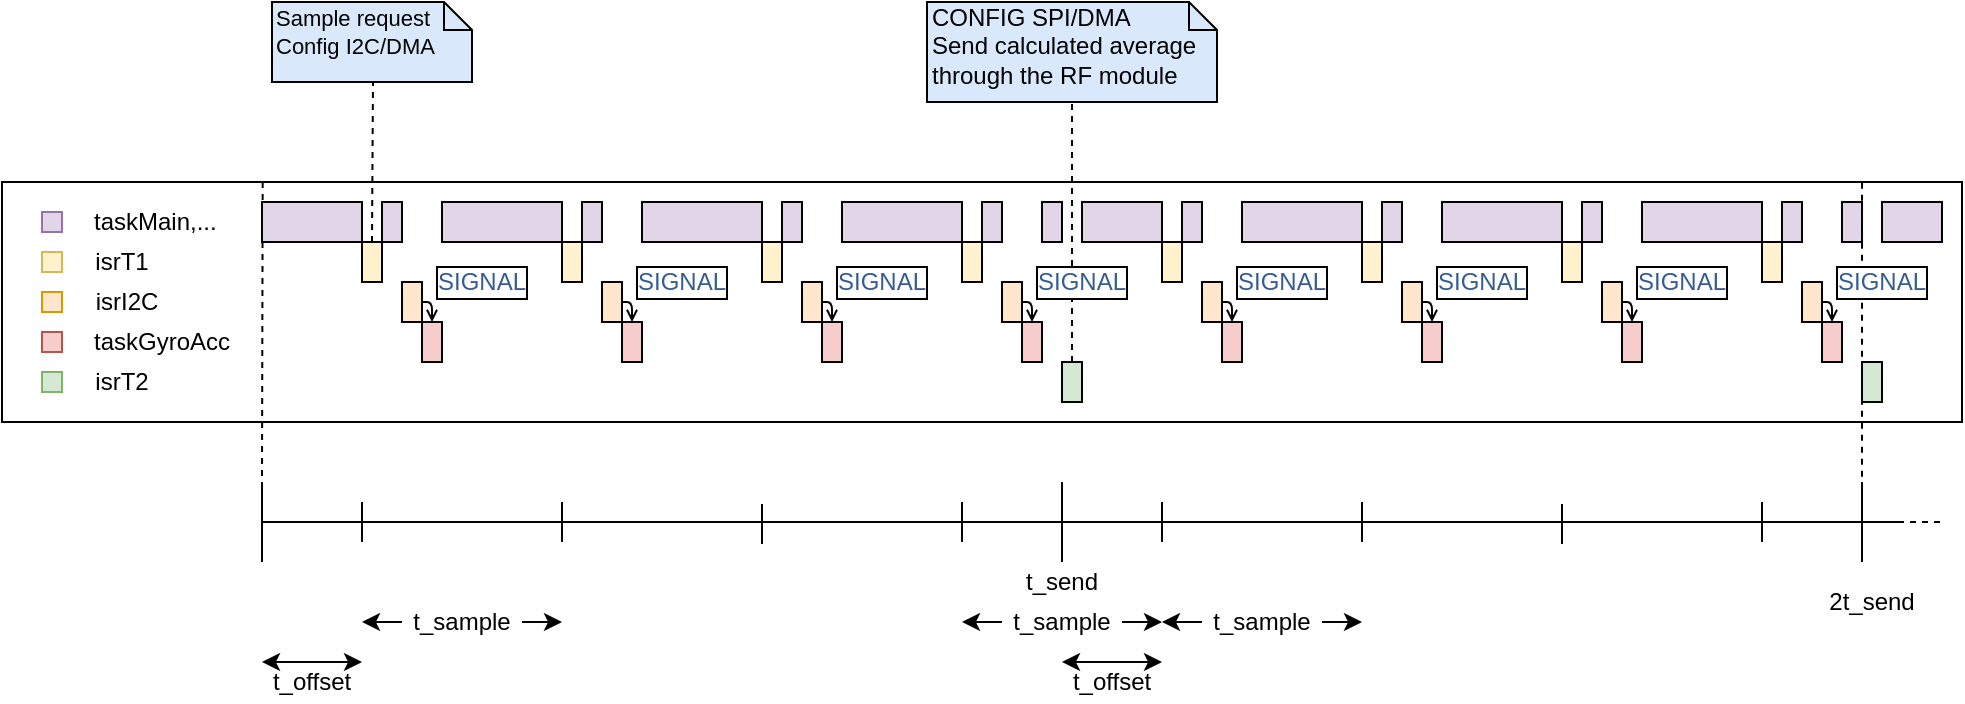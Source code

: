 <mxfile version="12.3.2" type="device" pages="1"><diagram id="cSuGzzFekDDAHzRVUqsY" name="Page-1"><mxGraphModel dx="2012" dy="685" grid="1" gridSize="10" guides="1" tooltips="1" connect="1" arrows="1" fold="1" page="1" pageScale="1" pageWidth="827" pageHeight="1169" math="0" shadow="0"><root><mxCell id="0"/><mxCell id="1" parent="0"/><mxCell id="mVFFXMDGj7C6MJDyE9RA-18" value="" style="rounded=0;whiteSpace=wrap;html=1;strokeColor=#000000;fillColor=none;fontSize=12;fontColor=#333333;shadow=0;comic=0;glass=0;backgroundOutline=0;strokeWidth=1;" vertex="1" parent="1"><mxGeometry x="-50" y="270" width="980" height="120" as="geometry"/></mxCell><mxCell id="rkOUXAN77iIOM3Mfhc3u-131" value="" style="endArrow=none;html=1;dashed=1;" parent="1" edge="1"><mxGeometry width="50" height="50" relative="1" as="geometry"><mxPoint x="880" y="440" as="sourcePoint"/><mxPoint x="920" y="440.0" as="targetPoint"/></mxGeometry></mxCell><mxCell id="rkOUXAN77iIOM3Mfhc3u-1" value="" style="endArrow=none;html=1;" parent="1" edge="1"><mxGeometry width="50" height="50" relative="1" as="geometry"><mxPoint x="80" y="440" as="sourcePoint"/><mxPoint x="480" y="440" as="targetPoint"/></mxGeometry></mxCell><mxCell id="rkOUXAN77iIOM3Mfhc3u-4" value="" style="endArrow=none;html=1;" parent="1" edge="1"><mxGeometry width="50" height="50" relative="1" as="geometry"><mxPoint x="130" y="450" as="sourcePoint"/><mxPoint x="130" y="430" as="targetPoint"/></mxGeometry></mxCell><mxCell id="rkOUXAN77iIOM3Mfhc3u-5" value="" style="endArrow=none;html=1;" parent="1" edge="1"><mxGeometry width="50" height="50" relative="1" as="geometry"><mxPoint x="230" y="450" as="sourcePoint"/><mxPoint x="230" y="430" as="targetPoint"/></mxGeometry></mxCell><mxCell id="rkOUXAN77iIOM3Mfhc3u-6" value="" style="endArrow=none;html=1;" parent="1" edge="1"><mxGeometry width="50" height="50" relative="1" as="geometry"><mxPoint x="330" y="451" as="sourcePoint"/><mxPoint x="330" y="431" as="targetPoint"/></mxGeometry></mxCell><mxCell id="rkOUXAN77iIOM3Mfhc3u-7" value="" style="endArrow=none;html=1;" parent="1" edge="1"><mxGeometry width="50" height="50" relative="1" as="geometry"><mxPoint x="430" y="450" as="sourcePoint"/><mxPoint x="430" y="430" as="targetPoint"/></mxGeometry></mxCell><mxCell id="rkOUXAN77iIOM3Mfhc3u-8" value="" style="endArrow=none;html=1;" parent="1" edge="1"><mxGeometry width="50" height="50" relative="1" as="geometry"><mxPoint x="80" y="460" as="sourcePoint"/><mxPoint x="80" y="420" as="targetPoint"/></mxGeometry></mxCell><mxCell id="rkOUXAN77iIOM3Mfhc3u-9" value="" style="endArrow=none;html=1;" parent="1" edge="1"><mxGeometry width="50" height="50" relative="1" as="geometry"><mxPoint x="480" y="460" as="sourcePoint"/><mxPoint x="480" y="420" as="targetPoint"/></mxGeometry></mxCell><mxCell id="rkOUXAN77iIOM3Mfhc3u-10" value="" style="endArrow=none;html=1;" parent="1" edge="1"><mxGeometry width="50" height="50" relative="1" as="geometry"><mxPoint x="480" y="440" as="sourcePoint"/><mxPoint x="880" y="440" as="targetPoint"/></mxGeometry></mxCell><mxCell id="rkOUXAN77iIOM3Mfhc3u-11" value="" style="endArrow=none;html=1;" parent="1" edge="1"><mxGeometry width="50" height="50" relative="1" as="geometry"><mxPoint x="530" y="450" as="sourcePoint"/><mxPoint x="530" y="430" as="targetPoint"/></mxGeometry></mxCell><mxCell id="rkOUXAN77iIOM3Mfhc3u-12" value="" style="endArrow=none;html=1;" parent="1" edge="1"><mxGeometry width="50" height="50" relative="1" as="geometry"><mxPoint x="630" y="450" as="sourcePoint"/><mxPoint x="630" y="430" as="targetPoint"/></mxGeometry></mxCell><mxCell id="rkOUXAN77iIOM3Mfhc3u-13" value="" style="endArrow=none;html=1;" parent="1" edge="1"><mxGeometry width="50" height="50" relative="1" as="geometry"><mxPoint x="730" y="451" as="sourcePoint"/><mxPoint x="730" y="431" as="targetPoint"/></mxGeometry></mxCell><mxCell id="rkOUXAN77iIOM3Mfhc3u-14" value="" style="endArrow=none;html=1;" parent="1" edge="1"><mxGeometry width="50" height="50" relative="1" as="geometry"><mxPoint x="830" y="450" as="sourcePoint"/><mxPoint x="830" y="430" as="targetPoint"/></mxGeometry></mxCell><mxCell id="rkOUXAN77iIOM3Mfhc3u-15" value="" style="endArrow=none;html=1;" parent="1" edge="1"><mxGeometry width="50" height="50" relative="1" as="geometry"><mxPoint x="480" y="460" as="sourcePoint"/><mxPoint x="480" y="420" as="targetPoint"/></mxGeometry></mxCell><mxCell id="rkOUXAN77iIOM3Mfhc3u-16" value="" style="endArrow=none;html=1;" parent="1" edge="1"><mxGeometry width="50" height="50" relative="1" as="geometry"><mxPoint x="880" y="460" as="sourcePoint"/><mxPoint x="880" y="420" as="targetPoint"/></mxGeometry></mxCell><mxCell id="rkOUXAN77iIOM3Mfhc3u-19" value="&amp;nbsp;taskMain,..." style="text;html=1;strokeColor=none;fillColor=none;align=center;verticalAlign=middle;whiteSpace=wrap;rounded=0;" parent="1" vertex="1"><mxGeometry x="-10" y="280" width="70" height="20" as="geometry"/></mxCell><mxCell id="rkOUXAN77iIOM3Mfhc3u-20" value="" style="rounded=0;whiteSpace=wrap;html=1;fillColor=#fff2cc;strokeColor=#000000;" parent="1" vertex="1"><mxGeometry x="130" y="300" width="10" height="20" as="geometry"/></mxCell><mxCell id="rkOUXAN77iIOM3Mfhc3u-21" value="isrT1" style="text;html=1;strokeColor=none;fillColor=none;align=center;verticalAlign=middle;whiteSpace=wrap;rounded=0;" parent="1" vertex="1"><mxGeometry x="-10" y="300" width="40" height="20" as="geometry"/></mxCell><mxCell id="rkOUXAN77iIOM3Mfhc3u-22" value="" style="rounded=0;whiteSpace=wrap;html=1;fillColor=#ffe6cc;strokeColor=#000000;" parent="1" vertex="1"><mxGeometry x="150" y="320" width="10" height="20" as="geometry"/></mxCell><mxCell id="rkOUXAN77iIOM3Mfhc3u-24" value="taskGyroAcc" style="text;html=1;strokeColor=none;fillColor=none;align=center;verticalAlign=middle;whiteSpace=wrap;rounded=0;" parent="1" vertex="1"><mxGeometry x="-10" y="340" width="80" height="20" as="geometry"/></mxCell><mxCell id="rkOUXAN77iIOM3Mfhc3u-25" value="" style="rounded=0;whiteSpace=wrap;html=1;fillColor=#f8cecc;strokeColor=#000000;" parent="1" vertex="1"><mxGeometry x="160" y="340" width="10" height="20" as="geometry"/></mxCell><mxCell id="rkOUXAN77iIOM3Mfhc3u-26" value="" style="endArrow=open;html=1;exitX=1;exitY=0.5;exitDx=0;exitDy=0;entryX=0.5;entryY=0;entryDx=0;entryDy=0;endFill=0;endSize=4;" parent="1" source="rkOUXAN77iIOM3Mfhc3u-22" target="rkOUXAN77iIOM3Mfhc3u-25" edge="1"><mxGeometry width="50" height="50" relative="1" as="geometry"><mxPoint x="180" y="330" as="sourcePoint"/><mxPoint x="230" y="280" as="targetPoint"/><Array as="points"><mxPoint x="165" y="330"/></Array></mxGeometry></mxCell><mxCell id="rkOUXAN77iIOM3Mfhc3u-27" value="SIGNAL" style="text;html=1;strokeColor=none;fillColor=none;align=center;verticalAlign=middle;whiteSpace=wrap;rounded=0;fontColor=#355D92;strokeWidth=1;labelBorderColor=#000000;labelBackgroundColor=#FFFFFF;" parent="1" vertex="1"><mxGeometry x="170" y="310" width="40" height="20" as="geometry"/></mxCell><mxCell id="rkOUXAN77iIOM3Mfhc3u-28" value="" style="endArrow=none;html=1;exitX=0.5;exitY=0;exitDx=0;exitDy=0;entryX=0.5;entryY=1;entryDx=0;entryDy=0;dashed=1;endFill=0;" parent="1" edge="1" source="rkOUXAN77iIOM3Mfhc3u-20"><mxGeometry width="50" height="50" relative="1" as="geometry"><mxPoint x="135" y="320" as="sourcePoint"/><mxPoint x="135.5" y="218.5" as="targetPoint"/></mxGeometry></mxCell><mxCell id="rkOUXAN77iIOM3Mfhc3u-30" value="" style="rounded=0;whiteSpace=wrap;html=1;fillColor=#e1d5e7;strokeColor=#000000;" parent="1" vertex="1"><mxGeometry x="140" y="280" width="10" height="20" as="geometry"/></mxCell><mxCell id="rkOUXAN77iIOM3Mfhc3u-31" value="" style="rounded=0;whiteSpace=wrap;html=1;fillColor=#e1d5e7;strokeColor=#000000;" parent="1" vertex="1"><mxGeometry x="170" y="280" width="60" height="20" as="geometry"/></mxCell><mxCell id="rkOUXAN77iIOM3Mfhc3u-33" value="" style="rounded=0;whiteSpace=wrap;html=1;fillColor=#fff2cc;strokeColor=#000000;" parent="1" vertex="1"><mxGeometry x="230" y="300" width="10" height="20" as="geometry"/></mxCell><mxCell id="rkOUXAN77iIOM3Mfhc3u-34" value="" style="rounded=0;whiteSpace=wrap;html=1;fillColor=#ffe6cc;strokeColor=#000000;" parent="1" vertex="1"><mxGeometry x="250" y="320" width="10" height="20" as="geometry"/></mxCell><mxCell id="rkOUXAN77iIOM3Mfhc3u-35" value="" style="rounded=0;whiteSpace=wrap;html=1;fillColor=#f8cecc;strokeColor=#000000;" parent="1" vertex="1"><mxGeometry x="260" y="340" width="10" height="20" as="geometry"/></mxCell><mxCell id="rkOUXAN77iIOM3Mfhc3u-36" value="" style="endArrow=open;html=1;exitX=1;exitY=0.5;exitDx=0;exitDy=0;entryX=0.5;entryY=0;entryDx=0;entryDy=0;endFill=0;endSize=4;" parent="1" source="rkOUXAN77iIOM3Mfhc3u-34" target="rkOUXAN77iIOM3Mfhc3u-35" edge="1"><mxGeometry width="50" height="50" relative="1" as="geometry"><mxPoint x="280" y="330" as="sourcePoint"/><mxPoint x="330" y="280" as="targetPoint"/><Array as="points"><mxPoint x="265" y="330"/></Array></mxGeometry></mxCell><mxCell id="rkOUXAN77iIOM3Mfhc3u-37" value="SIGNAL" style="text;html=1;strokeColor=none;fillColor=none;align=center;verticalAlign=middle;whiteSpace=wrap;rounded=0;fontColor=#355D92;strokeWidth=1;labelBorderColor=#000000;labelBackgroundColor=#FFFFFF;" parent="1" vertex="1"><mxGeometry x="270" y="310" width="40" height="20" as="geometry"/></mxCell><mxCell id="rkOUXAN77iIOM3Mfhc3u-38" value="" style="rounded=0;whiteSpace=wrap;html=1;fillColor=#e1d5e7;strokeColor=#000000;" parent="1" vertex="1"><mxGeometry x="240" y="280" width="10" height="20" as="geometry"/></mxCell><mxCell id="rkOUXAN77iIOM3Mfhc3u-39" value="" style="rounded=0;whiteSpace=wrap;html=1;fillColor=#e1d5e7;strokeColor=#000000;" parent="1" vertex="1"><mxGeometry x="270" y="280" width="60" height="20" as="geometry"/></mxCell><mxCell id="rkOUXAN77iIOM3Mfhc3u-47" value="" style="rounded=0;whiteSpace=wrap;html=1;fillColor=#fff2cc;strokeColor=#000000;" parent="1" vertex="1"><mxGeometry x="330" y="300" width="10" height="20" as="geometry"/></mxCell><mxCell id="rkOUXAN77iIOM3Mfhc3u-48" value="" style="rounded=0;whiteSpace=wrap;html=1;fillColor=#ffe6cc;strokeColor=#000000;" parent="1" vertex="1"><mxGeometry x="350" y="320" width="10" height="20" as="geometry"/></mxCell><mxCell id="rkOUXAN77iIOM3Mfhc3u-49" value="" style="rounded=0;whiteSpace=wrap;html=1;fillColor=#f8cecc;strokeColor=#000000;" parent="1" vertex="1"><mxGeometry x="360" y="340" width="10" height="20" as="geometry"/></mxCell><mxCell id="rkOUXAN77iIOM3Mfhc3u-50" value="" style="endArrow=open;html=1;exitX=1;exitY=0.5;exitDx=0;exitDy=0;entryX=0.5;entryY=0;entryDx=0;entryDy=0;endFill=0;endSize=4;" parent="1" source="rkOUXAN77iIOM3Mfhc3u-48" target="rkOUXAN77iIOM3Mfhc3u-49" edge="1"><mxGeometry width="50" height="50" relative="1" as="geometry"><mxPoint x="380" y="330" as="sourcePoint"/><mxPoint x="430" y="280" as="targetPoint"/><Array as="points"><mxPoint x="365" y="330"/></Array></mxGeometry></mxCell><mxCell id="rkOUXAN77iIOM3Mfhc3u-51" value="SIGNAL" style="text;html=1;strokeColor=none;fillColor=none;align=center;verticalAlign=middle;whiteSpace=wrap;rounded=0;fontColor=#355D92;strokeWidth=1;labelBorderColor=#000000;labelBackgroundColor=#FFFFFF;" parent="1" vertex="1"><mxGeometry x="370" y="310" width="40" height="20" as="geometry"/></mxCell><mxCell id="rkOUXAN77iIOM3Mfhc3u-52" value="" style="rounded=0;whiteSpace=wrap;html=1;fillColor=#e1d5e7;strokeColor=#000000;" parent="1" vertex="1"><mxGeometry x="340" y="280" width="10" height="20" as="geometry"/></mxCell><mxCell id="rkOUXAN77iIOM3Mfhc3u-53" value="" style="rounded=0;whiteSpace=wrap;html=1;fillColor=#e1d5e7;strokeColor=#000000;" parent="1" vertex="1"><mxGeometry x="370" y="280" width="60" height="20" as="geometry"/></mxCell><mxCell id="rkOUXAN77iIOM3Mfhc3u-55" value="" style="rounded=0;whiteSpace=wrap;html=1;fillColor=#fff2cc;strokeColor=#000000;" parent="1" vertex="1"><mxGeometry x="430" y="300" width="10" height="20" as="geometry"/></mxCell><mxCell id="rkOUXAN77iIOM3Mfhc3u-56" value="" style="rounded=0;whiteSpace=wrap;html=1;fillColor=#ffe6cc;strokeColor=#000000;" parent="1" vertex="1"><mxGeometry x="450" y="320" width="10" height="20" as="geometry"/></mxCell><mxCell id="rkOUXAN77iIOM3Mfhc3u-57" value="" style="rounded=0;whiteSpace=wrap;html=1;fillColor=#f8cecc;strokeColor=#000000;" parent="1" vertex="1"><mxGeometry x="460" y="340" width="10" height="20" as="geometry"/></mxCell><mxCell id="rkOUXAN77iIOM3Mfhc3u-58" value="" style="endArrow=open;html=1;exitX=1;exitY=0.5;exitDx=0;exitDy=0;entryX=0.5;entryY=0;entryDx=0;entryDy=0;endFill=0;endSize=4;" parent="1" source="rkOUXAN77iIOM3Mfhc3u-56" target="rkOUXAN77iIOM3Mfhc3u-57" edge="1"><mxGeometry width="50" height="50" relative="1" as="geometry"><mxPoint x="480" y="330" as="sourcePoint"/><mxPoint x="530" y="280" as="targetPoint"/><Array as="points"><mxPoint x="465" y="330"/></Array></mxGeometry></mxCell><mxCell id="rkOUXAN77iIOM3Mfhc3u-60" value="" style="rounded=0;whiteSpace=wrap;html=1;fillColor=#e1d5e7;strokeColor=#000000;" parent="1" vertex="1"><mxGeometry x="440" y="280" width="10" height="20" as="geometry"/></mxCell><mxCell id="rkOUXAN77iIOM3Mfhc3u-63" value="" style="rounded=0;whiteSpace=wrap;html=1;fillColor=#d5e8d4;strokeColor=#000000;" parent="1" vertex="1"><mxGeometry x="480" y="360" width="10" height="20" as="geometry"/></mxCell><mxCell id="rkOUXAN77iIOM3Mfhc3u-64" value="" style="rounded=0;whiteSpace=wrap;html=1;fillColor=#e1d5e7;strokeColor=#000000;" parent="1" vertex="1"><mxGeometry x="470" y="280" width="10" height="20" as="geometry"/></mxCell><mxCell id="rkOUXAN77iIOM3Mfhc3u-67" value="" style="endArrow=none;html=1;entryX=0.5;entryY=1;entryDx=0;entryDy=0;rounded=0;dashed=1;endFill=0;" parent="1" edge="1"><mxGeometry width="50" height="50" relative="1" as="geometry"><mxPoint x="485" y="360" as="sourcePoint"/><mxPoint x="485" y="228" as="targetPoint"/><Array as="points"/></mxGeometry></mxCell><mxCell id="rkOUXAN77iIOM3Mfhc3u-99" value="" style="rounded=0;whiteSpace=wrap;html=1;fillColor=#e1d5e7;strokeColor=#000000;" parent="1" vertex="1"><mxGeometry x="490" y="280" width="40" height="20" as="geometry"/></mxCell><mxCell id="rkOUXAN77iIOM3Mfhc3u-100" value="" style="rounded=0;whiteSpace=wrap;html=1;fillColor=#fff2cc;strokeColor=#000000;" parent="1" vertex="1"><mxGeometry x="530" y="300" width="10" height="20" as="geometry"/></mxCell><mxCell id="rkOUXAN77iIOM3Mfhc3u-101" value="" style="rounded=0;whiteSpace=wrap;html=1;fillColor=#ffe6cc;strokeColor=#000000;" parent="1" vertex="1"><mxGeometry x="550" y="320" width="10" height="20" as="geometry"/></mxCell><mxCell id="rkOUXAN77iIOM3Mfhc3u-102" value="" style="rounded=0;whiteSpace=wrap;html=1;fillColor=#f8cecc;strokeColor=#000000;" parent="1" vertex="1"><mxGeometry x="560" y="340" width="10" height="20" as="geometry"/></mxCell><mxCell id="rkOUXAN77iIOM3Mfhc3u-103" value="" style="endArrow=open;html=1;exitX=1;exitY=0.5;exitDx=0;exitDy=0;entryX=0.5;entryY=0;entryDx=0;entryDy=0;endFill=0;strokeWidth=1;endSize=4;" parent="1" source="rkOUXAN77iIOM3Mfhc3u-101" target="rkOUXAN77iIOM3Mfhc3u-102" edge="1"><mxGeometry width="50" height="50" relative="1" as="geometry"><mxPoint x="580" y="330" as="sourcePoint"/><mxPoint x="630" y="280" as="targetPoint"/><Array as="points"><mxPoint x="565" y="330"/></Array></mxGeometry></mxCell><mxCell id="rkOUXAN77iIOM3Mfhc3u-104" value="SIGNAL" style="text;html=1;strokeColor=none;fillColor=none;align=center;verticalAlign=middle;whiteSpace=wrap;rounded=0;fontColor=#355D92;strokeWidth=1;labelBorderColor=#000000;labelBackgroundColor=#FFFFFF;" parent="1" vertex="1"><mxGeometry x="570" y="310" width="40" height="20" as="geometry"/></mxCell><mxCell id="rkOUXAN77iIOM3Mfhc3u-105" value="" style="rounded=0;whiteSpace=wrap;html=1;fillColor=#e1d5e7;strokeColor=#000000;" parent="1" vertex="1"><mxGeometry x="540" y="280" width="10" height="20" as="geometry"/></mxCell><mxCell id="rkOUXAN77iIOM3Mfhc3u-106" value="" style="rounded=0;whiteSpace=wrap;html=1;fillColor=#e1d5e7;strokeColor=#000000;" parent="1" vertex="1"><mxGeometry x="570" y="280" width="60" height="20" as="geometry"/></mxCell><mxCell id="rkOUXAN77iIOM3Mfhc3u-107" value="" style="rounded=0;whiteSpace=wrap;html=1;fillColor=#fff2cc;strokeColor=#000000;" parent="1" vertex="1"><mxGeometry x="630" y="300" width="10" height="20" as="geometry"/></mxCell><mxCell id="rkOUXAN77iIOM3Mfhc3u-108" value="" style="rounded=0;whiteSpace=wrap;html=1;fillColor=#ffe6cc;strokeColor=#000000;" parent="1" vertex="1"><mxGeometry x="650" y="320" width="10" height="20" as="geometry"/></mxCell><mxCell id="rkOUXAN77iIOM3Mfhc3u-109" value="" style="rounded=0;whiteSpace=wrap;html=1;fillColor=#f8cecc;strokeColor=#000000;" parent="1" vertex="1"><mxGeometry x="660" y="340" width="10" height="20" as="geometry"/></mxCell><mxCell id="rkOUXAN77iIOM3Mfhc3u-110" value="" style="endArrow=open;html=1;exitX=1;exitY=0.5;exitDx=0;exitDy=0;entryX=0.5;entryY=0;entryDx=0;entryDy=0;endFill=0;strokeWidth=1;endSize=4;" parent="1" source="rkOUXAN77iIOM3Mfhc3u-108" target="rkOUXAN77iIOM3Mfhc3u-109" edge="1"><mxGeometry width="50" height="50" relative="1" as="geometry"><mxPoint x="680" y="330" as="sourcePoint"/><mxPoint x="730" y="280" as="targetPoint"/><Array as="points"><mxPoint x="665" y="330"/></Array></mxGeometry></mxCell><mxCell id="rkOUXAN77iIOM3Mfhc3u-111" value="SIGNAL" style="text;html=1;strokeColor=none;fillColor=none;align=center;verticalAlign=middle;whiteSpace=wrap;rounded=0;fontColor=#355D92;strokeWidth=1;labelBorderColor=#000000;labelBackgroundColor=#FFFFFF;" parent="1" vertex="1"><mxGeometry x="670" y="310" width="40" height="20" as="geometry"/></mxCell><mxCell id="rkOUXAN77iIOM3Mfhc3u-112" value="" style="rounded=0;whiteSpace=wrap;html=1;fillColor=#e1d5e7;strokeColor=#000000;" parent="1" vertex="1"><mxGeometry x="640" y="280" width="10" height="20" as="geometry"/></mxCell><mxCell id="rkOUXAN77iIOM3Mfhc3u-113" value="" style="rounded=0;whiteSpace=wrap;html=1;fillColor=#e1d5e7;strokeColor=#000000;" parent="1" vertex="1"><mxGeometry x="670" y="280" width="60" height="20" as="geometry"/></mxCell><mxCell id="rkOUXAN77iIOM3Mfhc3u-114" value="" style="rounded=0;whiteSpace=wrap;html=1;fillColor=#fff2cc;strokeColor=#000000;" parent="1" vertex="1"><mxGeometry x="730" y="300" width="10" height="20" as="geometry"/></mxCell><mxCell id="rkOUXAN77iIOM3Mfhc3u-115" value="" style="rounded=0;whiteSpace=wrap;html=1;fillColor=#ffe6cc;strokeColor=#000000;" parent="1" vertex="1"><mxGeometry x="750" y="320" width="10" height="20" as="geometry"/></mxCell><mxCell id="rkOUXAN77iIOM3Mfhc3u-116" value="" style="rounded=0;whiteSpace=wrap;html=1;fillColor=#f8cecc;strokeColor=#000000;" parent="1" vertex="1"><mxGeometry x="760" y="340" width="10" height="20" as="geometry"/></mxCell><mxCell id="rkOUXAN77iIOM3Mfhc3u-117" value="" style="endArrow=open;html=1;exitX=1;exitY=0.5;exitDx=0;exitDy=0;entryX=0.5;entryY=0;entryDx=0;entryDy=0;endFill=0;strokeWidth=1;endSize=4;" parent="1" source="rkOUXAN77iIOM3Mfhc3u-115" target="rkOUXAN77iIOM3Mfhc3u-116" edge="1"><mxGeometry width="50" height="50" relative="1" as="geometry"><mxPoint x="780" y="330" as="sourcePoint"/><mxPoint x="830" y="280" as="targetPoint"/><Array as="points"><mxPoint x="765" y="330"/></Array></mxGeometry></mxCell><mxCell id="rkOUXAN77iIOM3Mfhc3u-118" value="SIGNAL" style="text;html=1;strokeColor=none;fillColor=none;align=center;verticalAlign=middle;whiteSpace=wrap;rounded=0;fontColor=#355D92;strokeWidth=1;labelBorderColor=#000000;labelBackgroundColor=#FFFFFF;" parent="1" vertex="1"><mxGeometry x="770" y="310" width="40" height="20" as="geometry"/></mxCell><mxCell id="rkOUXAN77iIOM3Mfhc3u-119" value="" style="rounded=0;whiteSpace=wrap;html=1;fillColor=#e1d5e7;strokeColor=#000000;" parent="1" vertex="1"><mxGeometry x="740" y="280" width="10" height="20" as="geometry"/></mxCell><mxCell id="rkOUXAN77iIOM3Mfhc3u-120" value="" style="rounded=0;whiteSpace=wrap;html=1;fillColor=#e1d5e7;strokeColor=#000000;" parent="1" vertex="1"><mxGeometry x="770" y="280" width="60" height="20" as="geometry"/></mxCell><mxCell id="rkOUXAN77iIOM3Mfhc3u-121" value="" style="rounded=0;whiteSpace=wrap;html=1;fillColor=#fff2cc;strokeColor=#000000;" parent="1" vertex="1"><mxGeometry x="830" y="300" width="10" height="20" as="geometry"/></mxCell><mxCell id="rkOUXAN77iIOM3Mfhc3u-122" value="" style="rounded=0;whiteSpace=wrap;html=1;fillColor=#ffe6cc;strokeColor=#000000;" parent="1" vertex="1"><mxGeometry x="850" y="320" width="10" height="20" as="geometry"/></mxCell><mxCell id="rkOUXAN77iIOM3Mfhc3u-123" value="" style="rounded=0;whiteSpace=wrap;html=1;fillColor=#f8cecc;strokeColor=#000000;" parent="1" vertex="1"><mxGeometry x="860" y="340" width="10" height="20" as="geometry"/></mxCell><mxCell id="rkOUXAN77iIOM3Mfhc3u-124" value="" style="endArrow=open;html=1;exitX=1;exitY=0.5;exitDx=0;exitDy=0;entryX=0.5;entryY=0;entryDx=0;entryDy=0;endFill=0;strokeWidth=1;endSize=4;" parent="1" source="rkOUXAN77iIOM3Mfhc3u-122" target="rkOUXAN77iIOM3Mfhc3u-123" edge="1"><mxGeometry width="50" height="50" relative="1" as="geometry"><mxPoint x="880" y="330" as="sourcePoint"/><mxPoint x="930" y="280" as="targetPoint"/><Array as="points"><mxPoint x="865" y="330"/></Array></mxGeometry></mxCell><mxCell id="rkOUXAN77iIOM3Mfhc3u-126" value="" style="rounded=0;whiteSpace=wrap;html=1;fillColor=#e1d5e7;strokeColor=#000000;" parent="1" vertex="1"><mxGeometry x="840" y="280" width="10" height="20" as="geometry"/></mxCell><mxCell id="rkOUXAN77iIOM3Mfhc3u-130" value="" style="endArrow=none;html=1;" parent="1" edge="1"><mxGeometry width="50" height="50" relative="1" as="geometry"><mxPoint x="880" y="440" as="sourcePoint"/><mxPoint x="900" y="440" as="targetPoint"/></mxGeometry></mxCell><mxCell id="rkOUXAN77iIOM3Mfhc3u-132" value="t_send" style="text;html=1;strokeColor=none;fillColor=none;align=center;verticalAlign=middle;whiteSpace=wrap;rounded=0;" parent="1" vertex="1"><mxGeometry x="460" y="460" width="40" height="20" as="geometry"/></mxCell><mxCell id="rkOUXAN77iIOM3Mfhc3u-133" value="2t_send" style="text;html=1;strokeColor=none;fillColor=none;align=center;verticalAlign=middle;whiteSpace=wrap;rounded=0;" parent="1" vertex="1"><mxGeometry x="865" y="470" width="40" height="20" as="geometry"/></mxCell><mxCell id="rkOUXAN77iIOM3Mfhc3u-137" value="" style="endArrow=classic;startArrow=none;html=1;startFill=0;" parent="1" source="rkOUXAN77iIOM3Mfhc3u-136" edge="1"><mxGeometry width="50" height="50" relative="1" as="geometry"><mxPoint x="430" y="490" as="sourcePoint"/><mxPoint x="530" y="490" as="targetPoint"/></mxGeometry></mxCell><mxCell id="rkOUXAN77iIOM3Mfhc3u-140" value="" style="endArrow=classic;startArrow=classic;html=1;" parent="1" edge="1"><mxGeometry width="50" height="50" relative="1" as="geometry"><mxPoint x="80" y="510" as="sourcePoint"/><mxPoint x="130" y="510" as="targetPoint"/></mxGeometry></mxCell><mxCell id="rkOUXAN77iIOM3Mfhc3u-141" value="t_offset" style="text;html=1;strokeColor=none;fillColor=none;align=center;verticalAlign=middle;whiteSpace=wrap;rounded=0;" parent="1" vertex="1"><mxGeometry x="85" y="510" width="40" height="20" as="geometry"/></mxCell><mxCell id="rkOUXAN77iIOM3Mfhc3u-136" value="t_sample" style="text;html=1;strokeColor=none;fillColor=none;align=center;verticalAlign=middle;whiteSpace=wrap;rounded=0;" parent="1" vertex="1"><mxGeometry x="450" y="480" width="60" height="20" as="geometry"/></mxCell><mxCell id="rkOUXAN77iIOM3Mfhc3u-144" value="" style="endArrow=none;startArrow=classic;html=1;startFill=1;endFill=0;" parent="1" target="rkOUXAN77iIOM3Mfhc3u-136" edge="1"><mxGeometry width="50" height="50" relative="1" as="geometry"><mxPoint x="430.0" y="490" as="sourcePoint"/><mxPoint x="530" y="490" as="targetPoint"/></mxGeometry></mxCell><mxCell id="rkOUXAN77iIOM3Mfhc3u-146" value="" style="endArrow=classic;startArrow=none;html=1;startFill=0;" parent="1" source="rkOUXAN77iIOM3Mfhc3u-147" edge="1"><mxGeometry width="50" height="50" relative="1" as="geometry"><mxPoint x="130" y="490" as="sourcePoint"/><mxPoint x="230" y="490" as="targetPoint"/></mxGeometry></mxCell><mxCell id="rkOUXAN77iIOM3Mfhc3u-147" value="t_sample" style="text;html=1;strokeColor=none;fillColor=none;align=center;verticalAlign=middle;whiteSpace=wrap;rounded=0;fontStyle=0" parent="1" vertex="1"><mxGeometry x="150" y="480" width="60" height="20" as="geometry"/></mxCell><mxCell id="rkOUXAN77iIOM3Mfhc3u-148" value="" style="endArrow=none;startArrow=classic;html=1;startFill=1;endFill=0;" parent="1" target="rkOUXAN77iIOM3Mfhc3u-147" edge="1"><mxGeometry width="50" height="50" relative="1" as="geometry"><mxPoint x="130.0" y="490" as="sourcePoint"/><mxPoint x="230" y="490" as="targetPoint"/></mxGeometry></mxCell><mxCell id="rkOUXAN77iIOM3Mfhc3u-149" value="" style="endArrow=classic;startArrow=classic;html=1;" parent="1" edge="1"><mxGeometry width="50" height="50" relative="1" as="geometry"><mxPoint x="480.0" y="510" as="sourcePoint"/><mxPoint x="530.0" y="510" as="targetPoint"/></mxGeometry></mxCell><mxCell id="rkOUXAN77iIOM3Mfhc3u-150" value="t_offset" style="text;html=1;strokeColor=none;fillColor=none;align=center;verticalAlign=middle;whiteSpace=wrap;rounded=0;" parent="1" vertex="1"><mxGeometry x="485" y="510" width="40" height="20" as="geometry"/></mxCell><mxCell id="rkOUXAN77iIOM3Mfhc3u-152" value="" style="endArrow=classic;startArrow=none;html=1;startFill=0;" parent="1" source="rkOUXAN77iIOM3Mfhc3u-153" edge="1"><mxGeometry width="50" height="50" relative="1" as="geometry"><mxPoint x="530" y="490" as="sourcePoint"/><mxPoint x="630" y="490.0" as="targetPoint"/></mxGeometry></mxCell><mxCell id="rkOUXAN77iIOM3Mfhc3u-153" value="t_sample" style="text;html=1;strokeColor=none;fillColor=none;align=center;verticalAlign=middle;whiteSpace=wrap;rounded=0;" parent="1" vertex="1"><mxGeometry x="550" y="480" width="60" height="20" as="geometry"/></mxCell><mxCell id="rkOUXAN77iIOM3Mfhc3u-154" value="" style="endArrow=none;startArrow=classic;html=1;startFill=1;endFill=0;" parent="1" target="rkOUXAN77iIOM3Mfhc3u-153" edge="1"><mxGeometry width="50" height="50" relative="1" as="geometry"><mxPoint x="530" y="490.0" as="sourcePoint"/><mxPoint x="630" y="490" as="targetPoint"/></mxGeometry></mxCell><mxCell id="rkOUXAN77iIOM3Mfhc3u-155" value="" style="rounded=0;whiteSpace=wrap;html=1;fillColor=#e1d5e7;strokeColor=#000000;" parent="1" vertex="1"><mxGeometry x="890" y="280" width="30" height="20" as="geometry"/></mxCell><mxCell id="mVFFXMDGj7C6MJDyE9RA-10" value="" style="text;html=1;strokeColor=#9673a6;fillColor=#e1d5e7;align=center;verticalAlign=middle;whiteSpace=wrap;rounded=0;fontSize=11;" vertex="1" parent="1"><mxGeometry x="-30" y="285" width="10.0" height="10" as="geometry"/></mxCell><mxCell id="mVFFXMDGj7C6MJDyE9RA-11" value="" style="text;html=1;strokeColor=#d6b656;fillColor=#fff2cc;align=center;verticalAlign=middle;whiteSpace=wrap;rounded=0;fontSize=11;" vertex="1" parent="1"><mxGeometry x="-30" y="305" width="10.0" height="10" as="geometry"/></mxCell><mxCell id="mVFFXMDGj7C6MJDyE9RA-12" value="" style="text;html=1;strokeColor=#d79b00;fillColor=#ffe6cc;align=center;verticalAlign=middle;whiteSpace=wrap;rounded=0;fontSize=11;" vertex="1" parent="1"><mxGeometry x="-30" y="325" width="10.0" height="10" as="geometry"/></mxCell><mxCell id="mVFFXMDGj7C6MJDyE9RA-13" value="" style="text;html=1;strokeColor=#b85450;fillColor=#f8cecc;align=center;verticalAlign=middle;whiteSpace=wrap;rounded=0;fontSize=11;" vertex="1" parent="1"><mxGeometry x="-30" y="345" width="10.0" height="10" as="geometry"/></mxCell><mxCell id="mVFFXMDGj7C6MJDyE9RA-14" value="" style="text;html=1;strokeColor=#82b366;fillColor=#d5e8d4;align=center;verticalAlign=middle;whiteSpace=wrap;rounded=0;fontSize=11;" vertex="1" parent="1"><mxGeometry x="-30" y="365" width="10.0" height="10" as="geometry"/></mxCell><mxCell id="mVFFXMDGj7C6MJDyE9RA-16" value="isrI2C" style="text;html=1;strokeColor=none;fillColor=none;align=center;verticalAlign=middle;whiteSpace=wrap;rounded=0;" vertex="1" parent="1"><mxGeometry x="-5" y="320" width="35" height="20" as="geometry"/></mxCell><mxCell id="mVFFXMDGj7C6MJDyE9RA-17" value="isrT2" style="text;html=1;strokeColor=none;fillColor=none;align=center;verticalAlign=middle;whiteSpace=wrap;rounded=0;" vertex="1" parent="1"><mxGeometry x="-5" y="360" width="30" height="20" as="geometry"/></mxCell><mxCell id="rkOUXAN77iIOM3Mfhc3u-59" value="SIGNAL" style="text;html=1;strokeColor=none;fillColor=none;align=center;verticalAlign=middle;whiteSpace=wrap;rounded=0;fontColor=#355D92;strokeWidth=1;labelBorderColor=#000000;labelBackgroundColor=#FFFFFF;" parent="1" vertex="1"><mxGeometry x="470" y="310" width="40" height="20" as="geometry"/></mxCell><mxCell id="mVFFXMDGj7C6MJDyE9RA-20" value="" style="endArrow=none;dashed=1;html=1;strokeWidth=1;fontColor=#355D92;exitX=0.133;exitY=0;exitDx=0;exitDy=0;exitPerimeter=0;" edge="1" parent="1" source="mVFFXMDGj7C6MJDyE9RA-18"><mxGeometry width="50" height="50" relative="1" as="geometry"><mxPoint x="-30" y="600" as="sourcePoint"/><mxPoint x="80" y="420" as="targetPoint"/></mxGeometry></mxCell><mxCell id="rkOUXAN77iIOM3Mfhc3u-18" value="" style="rounded=0;whiteSpace=wrap;html=1;fillColor=#e1d5e7;strokeColor=#000000;" parent="1" vertex="1"><mxGeometry x="80" y="280" width="50" height="20" as="geometry"/></mxCell><mxCell id="mVFFXMDGj7C6MJDyE9RA-21" value="" style="endArrow=none;dashed=1;html=1;strokeWidth=1;fontColor=#355D92;exitX=0.949;exitY=0.003;exitDx=0;exitDy=0;exitPerimeter=0;" edge="1" parent="1" source="mVFFXMDGj7C6MJDyE9RA-18"><mxGeometry width="50" height="50" relative="1" as="geometry"><mxPoint x="880" y="260" as="sourcePoint"/><mxPoint x="880" y="420" as="targetPoint"/></mxGeometry></mxCell><mxCell id="rkOUXAN77iIOM3Mfhc3u-127" value="" style="rounded=0;whiteSpace=wrap;html=1;fillColor=#d5e8d4;strokeColor=#000000;" parent="1" vertex="1"><mxGeometry x="880" y="360" width="10" height="20" as="geometry"/></mxCell><mxCell id="rkOUXAN77iIOM3Mfhc3u-128" value="" style="rounded=0;whiteSpace=wrap;html=1;fillColor=#e1d5e7;strokeColor=#000000;" parent="1" vertex="1"><mxGeometry x="870" y="280" width="10" height="20" as="geometry"/></mxCell><mxCell id="rkOUXAN77iIOM3Mfhc3u-125" value="SIGNAL" style="text;html=1;strokeColor=none;fillColor=none;align=center;verticalAlign=middle;whiteSpace=wrap;rounded=0;fontColor=#355D92;strokeWidth=1;labelBorderColor=#000000;labelBackgroundColor=#FFFFFF;" parent="1" vertex="1"><mxGeometry x="870" y="310" width="40" height="20" as="geometry"/></mxCell><mxCell id="mVFFXMDGj7C6MJDyE9RA-27" value="CONFIG SPI/DMA&lt;br&gt;Send calculated average through the RF module" style="shape=note;whiteSpace=wrap;html=1;size=14;verticalAlign=top;align=left;spacingTop=-6;rounded=0;shadow=0;glass=0;comic=0;labelBackgroundColor=none;strokeColor=#000000;strokeWidth=1;fillColor=#dae8fc;" vertex="1" parent="1"><mxGeometry x="412.5" y="180" width="145" height="50" as="geometry"/></mxCell><mxCell id="mVFFXMDGj7C6MJDyE9RA-31" value="&lt;span style=&quot;font-size: 11px ; text-align: center&quot;&gt;Sample request&lt;/span&gt;&lt;br style=&quot;font-size: 11px ; text-align: center&quot;&gt;&lt;span style=&quot;font-size: 11px ; text-align: center&quot;&gt;Config I2C/DMA&lt;/span&gt;" style="shape=note;whiteSpace=wrap;html=1;size=14;verticalAlign=top;align=left;spacingTop=-6;rounded=0;shadow=0;glass=0;comic=0;labelBackgroundColor=none;strokeColor=#000000;strokeWidth=1;fillColor=#dae8fc;" vertex="1" parent="1"><mxGeometry x="85" y="180" width="100" height="40" as="geometry"/></mxCell></root></mxGraphModel></diagram></mxfile>